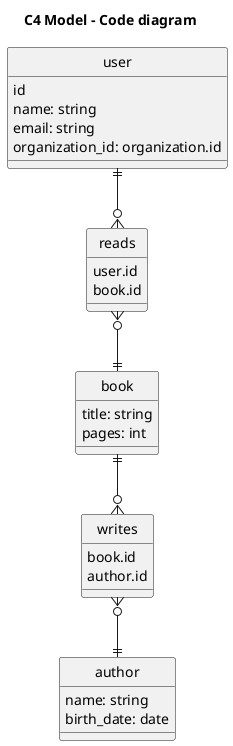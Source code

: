 ' The C4 PlantUML example here is thanks to the C4 PlantUML team.
' The UML is copied from the "Big Bank with Icons" example.
'
' C4 PlantUML repository:
' https://github.com/plantuml-stdlib/C4-PlantUML/
'
' C4 PlantUML samples:
' https://github.com/plantuml-stdlib/C4-PlantUML/tree/master/samples
'
' You can include the C4 PlantUML file in various ways.
'
' To include the default way, uncomment this line:
' !include <C4/C4_Container>
'
' To include the remote file, uncomment this line:
' !include https://raw.githubusercontent.com/plantuml-stdlib/C4-PlantUML/master/C4_Code.puml
'
' To include a local file, uncomment this line:
' !include C4_Component.puml
 
@startuml
hide circle

title C4 Model - Code diagram

' As of 2024-12-01, the C4 PlantUML repository doesn't offer a C4_Code.puml file,
' that would be similar to the C4_Context.puml or C4_Container.puml files.
'
' We hope that the C4 PlantUML team will provide a C4_Code.puml file in the future,
' so we're including the C4_Code.puml file and LAYOUT_WITH_LEGEND in the comments.
'
' !include https://raw.githubusercontent.com/plantuml-stdlib/C4-PlantUML/master/C4_Code.puml
' uncomment the following line and comment the first to use locally
' !include C4_Code.puml
'
' LAYOUT_WITH_LEGEND()

entity user {
    id
    name: string
    email: string
    organization_id: organization.id
}

entity reads {
    user.id
    book.id
}

entity book {
    title: string
    pages: int
}

entity writes {
    book.id
    author.id
}

entity author {
    name: string
    birth_date: date
}

user ||-d-o{ reads
book ||-u-o{ reads

book ||-d-o{ writes
author ||-u-o{ writes

@enduml

